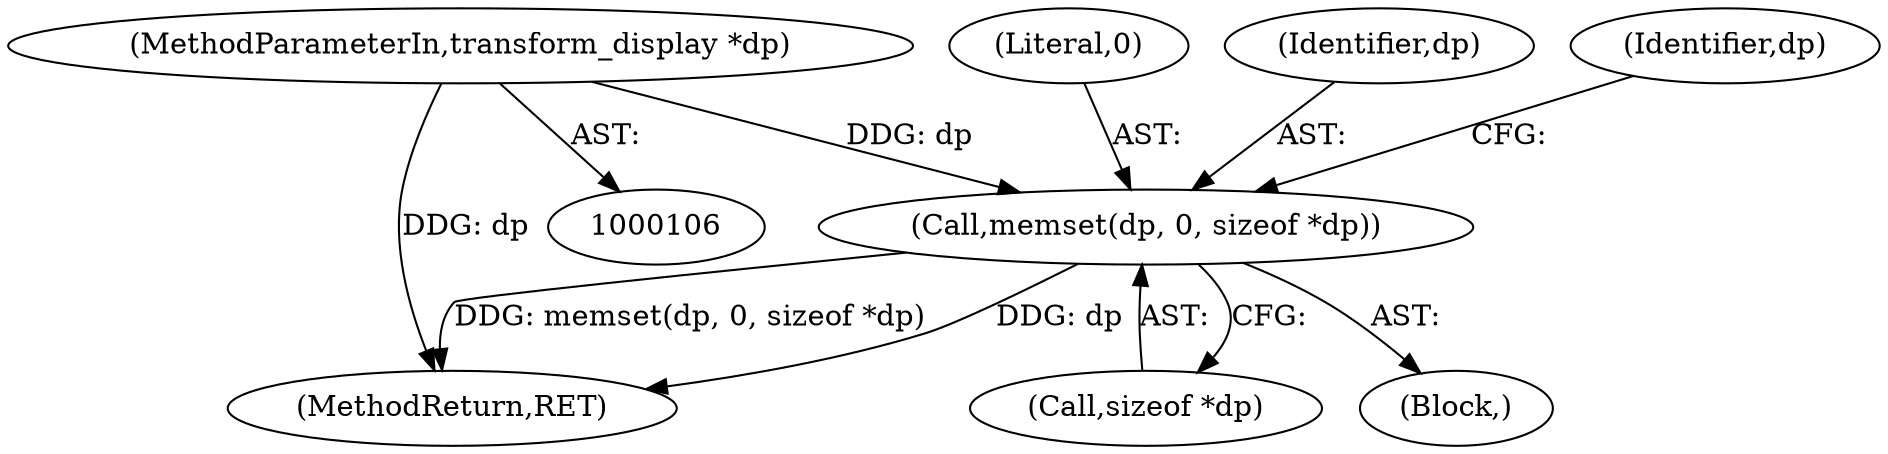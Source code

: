 digraph "0_Android_9d4853418ab2f754c2b63e091c29c5529b8b86ca_146@API" {
"1000112" [label="(Call,memset(dp, 0, sizeof *dp))"];
"1000107" [label="(MethodParameterIn,transform_display *dp)"];
"1000114" [label="(Literal,0)"];
"1000115" [label="(Call,sizeof *dp)"];
"1000162" [label="(MethodReturn,RET)"];
"1000111" [label="(Block,)"];
"1000112" [label="(Call,memset(dp, 0, sizeof *dp))"];
"1000107" [label="(MethodParameterIn,transform_display *dp)"];
"1000113" [label="(Identifier,dp)"];
"1000121" [label="(Identifier,dp)"];
"1000112" -> "1000111"  [label="AST: "];
"1000112" -> "1000115"  [label="CFG: "];
"1000113" -> "1000112"  [label="AST: "];
"1000114" -> "1000112"  [label="AST: "];
"1000115" -> "1000112"  [label="AST: "];
"1000121" -> "1000112"  [label="CFG: "];
"1000112" -> "1000162"  [label="DDG: memset(dp, 0, sizeof *dp)"];
"1000112" -> "1000162"  [label="DDG: dp"];
"1000107" -> "1000112"  [label="DDG: dp"];
"1000107" -> "1000106"  [label="AST: "];
"1000107" -> "1000162"  [label="DDG: dp"];
}
